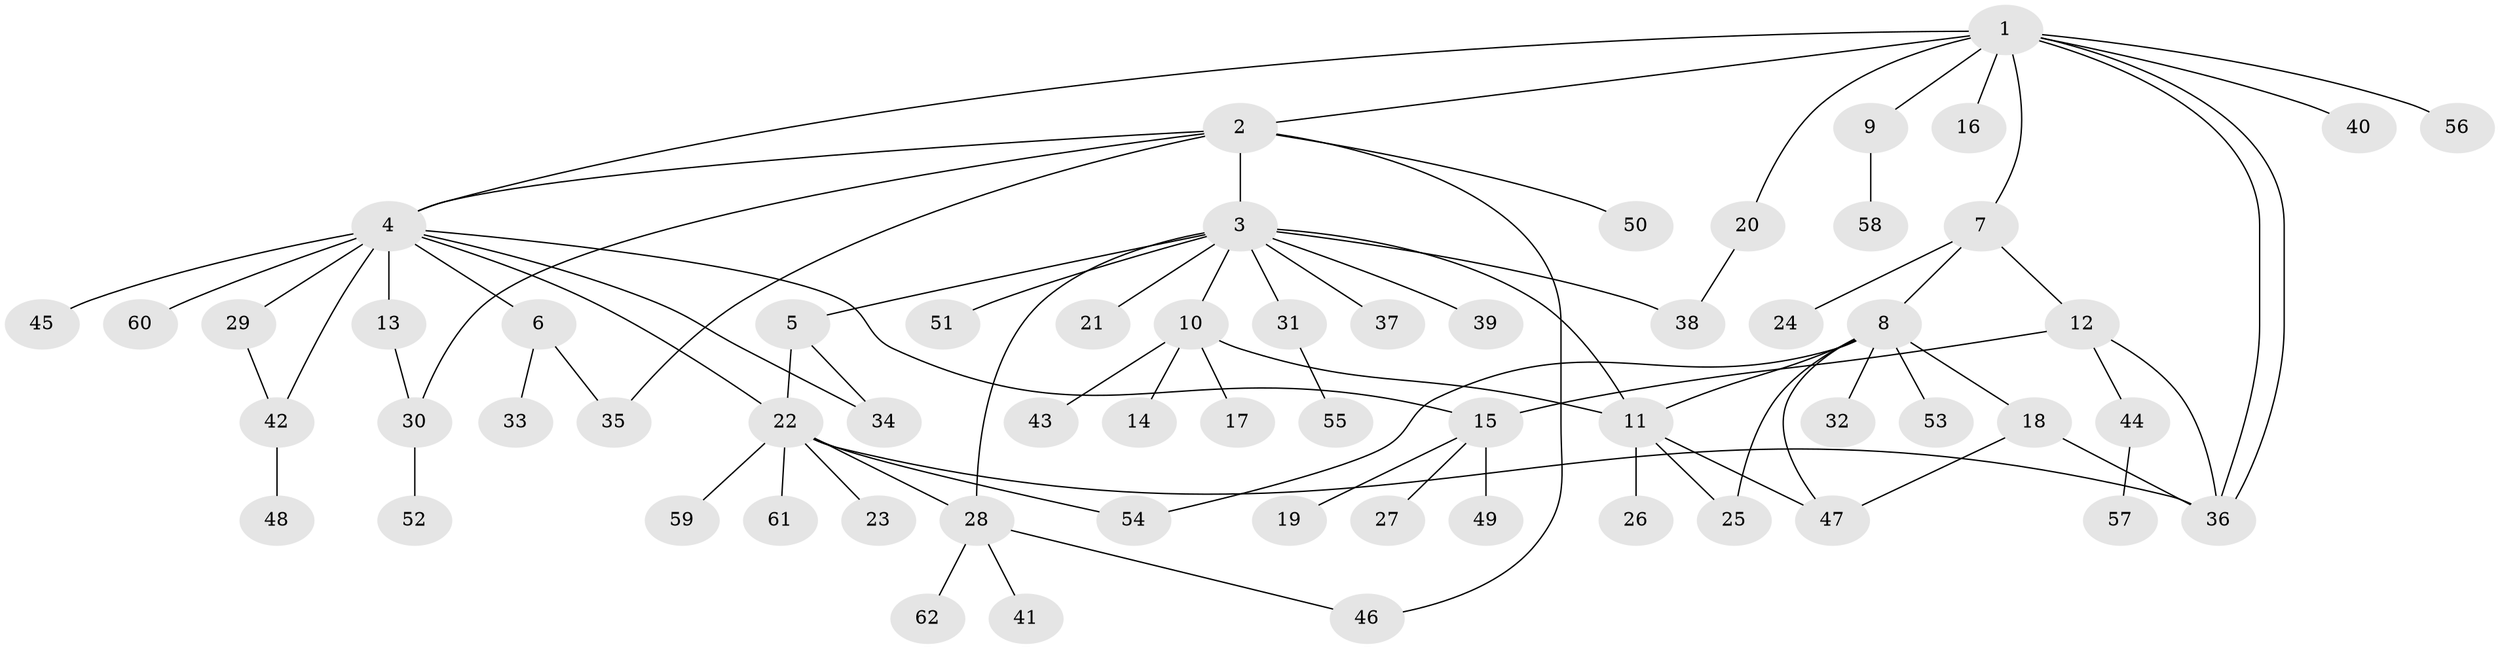 // Generated by graph-tools (version 1.1) at 2025/49/03/09/25 03:49:55]
// undirected, 62 vertices, 81 edges
graph export_dot {
graph [start="1"]
  node [color=gray90,style=filled];
  1;
  2;
  3;
  4;
  5;
  6;
  7;
  8;
  9;
  10;
  11;
  12;
  13;
  14;
  15;
  16;
  17;
  18;
  19;
  20;
  21;
  22;
  23;
  24;
  25;
  26;
  27;
  28;
  29;
  30;
  31;
  32;
  33;
  34;
  35;
  36;
  37;
  38;
  39;
  40;
  41;
  42;
  43;
  44;
  45;
  46;
  47;
  48;
  49;
  50;
  51;
  52;
  53;
  54;
  55;
  56;
  57;
  58;
  59;
  60;
  61;
  62;
  1 -- 2;
  1 -- 4;
  1 -- 7;
  1 -- 9;
  1 -- 16;
  1 -- 20;
  1 -- 36;
  1 -- 36;
  1 -- 40;
  1 -- 56;
  2 -- 3;
  2 -- 4;
  2 -- 30;
  2 -- 35;
  2 -- 46;
  2 -- 50;
  3 -- 5;
  3 -- 10;
  3 -- 11;
  3 -- 21;
  3 -- 28;
  3 -- 31;
  3 -- 37;
  3 -- 38;
  3 -- 39;
  3 -- 51;
  4 -- 6;
  4 -- 13;
  4 -- 15;
  4 -- 22;
  4 -- 29;
  4 -- 34;
  4 -- 42;
  4 -- 45;
  4 -- 60;
  5 -- 22;
  5 -- 34;
  6 -- 33;
  6 -- 35;
  7 -- 8;
  7 -- 12;
  7 -- 24;
  8 -- 11;
  8 -- 18;
  8 -- 25;
  8 -- 32;
  8 -- 47;
  8 -- 53;
  8 -- 54;
  9 -- 58;
  10 -- 11;
  10 -- 14;
  10 -- 17;
  10 -- 43;
  11 -- 25;
  11 -- 26;
  11 -- 47;
  12 -- 15;
  12 -- 36;
  12 -- 44;
  13 -- 30;
  15 -- 19;
  15 -- 27;
  15 -- 49;
  18 -- 36;
  18 -- 47;
  20 -- 38;
  22 -- 23;
  22 -- 28;
  22 -- 36;
  22 -- 54;
  22 -- 59;
  22 -- 61;
  28 -- 41;
  28 -- 46;
  28 -- 62;
  29 -- 42;
  30 -- 52;
  31 -- 55;
  42 -- 48;
  44 -- 57;
}

